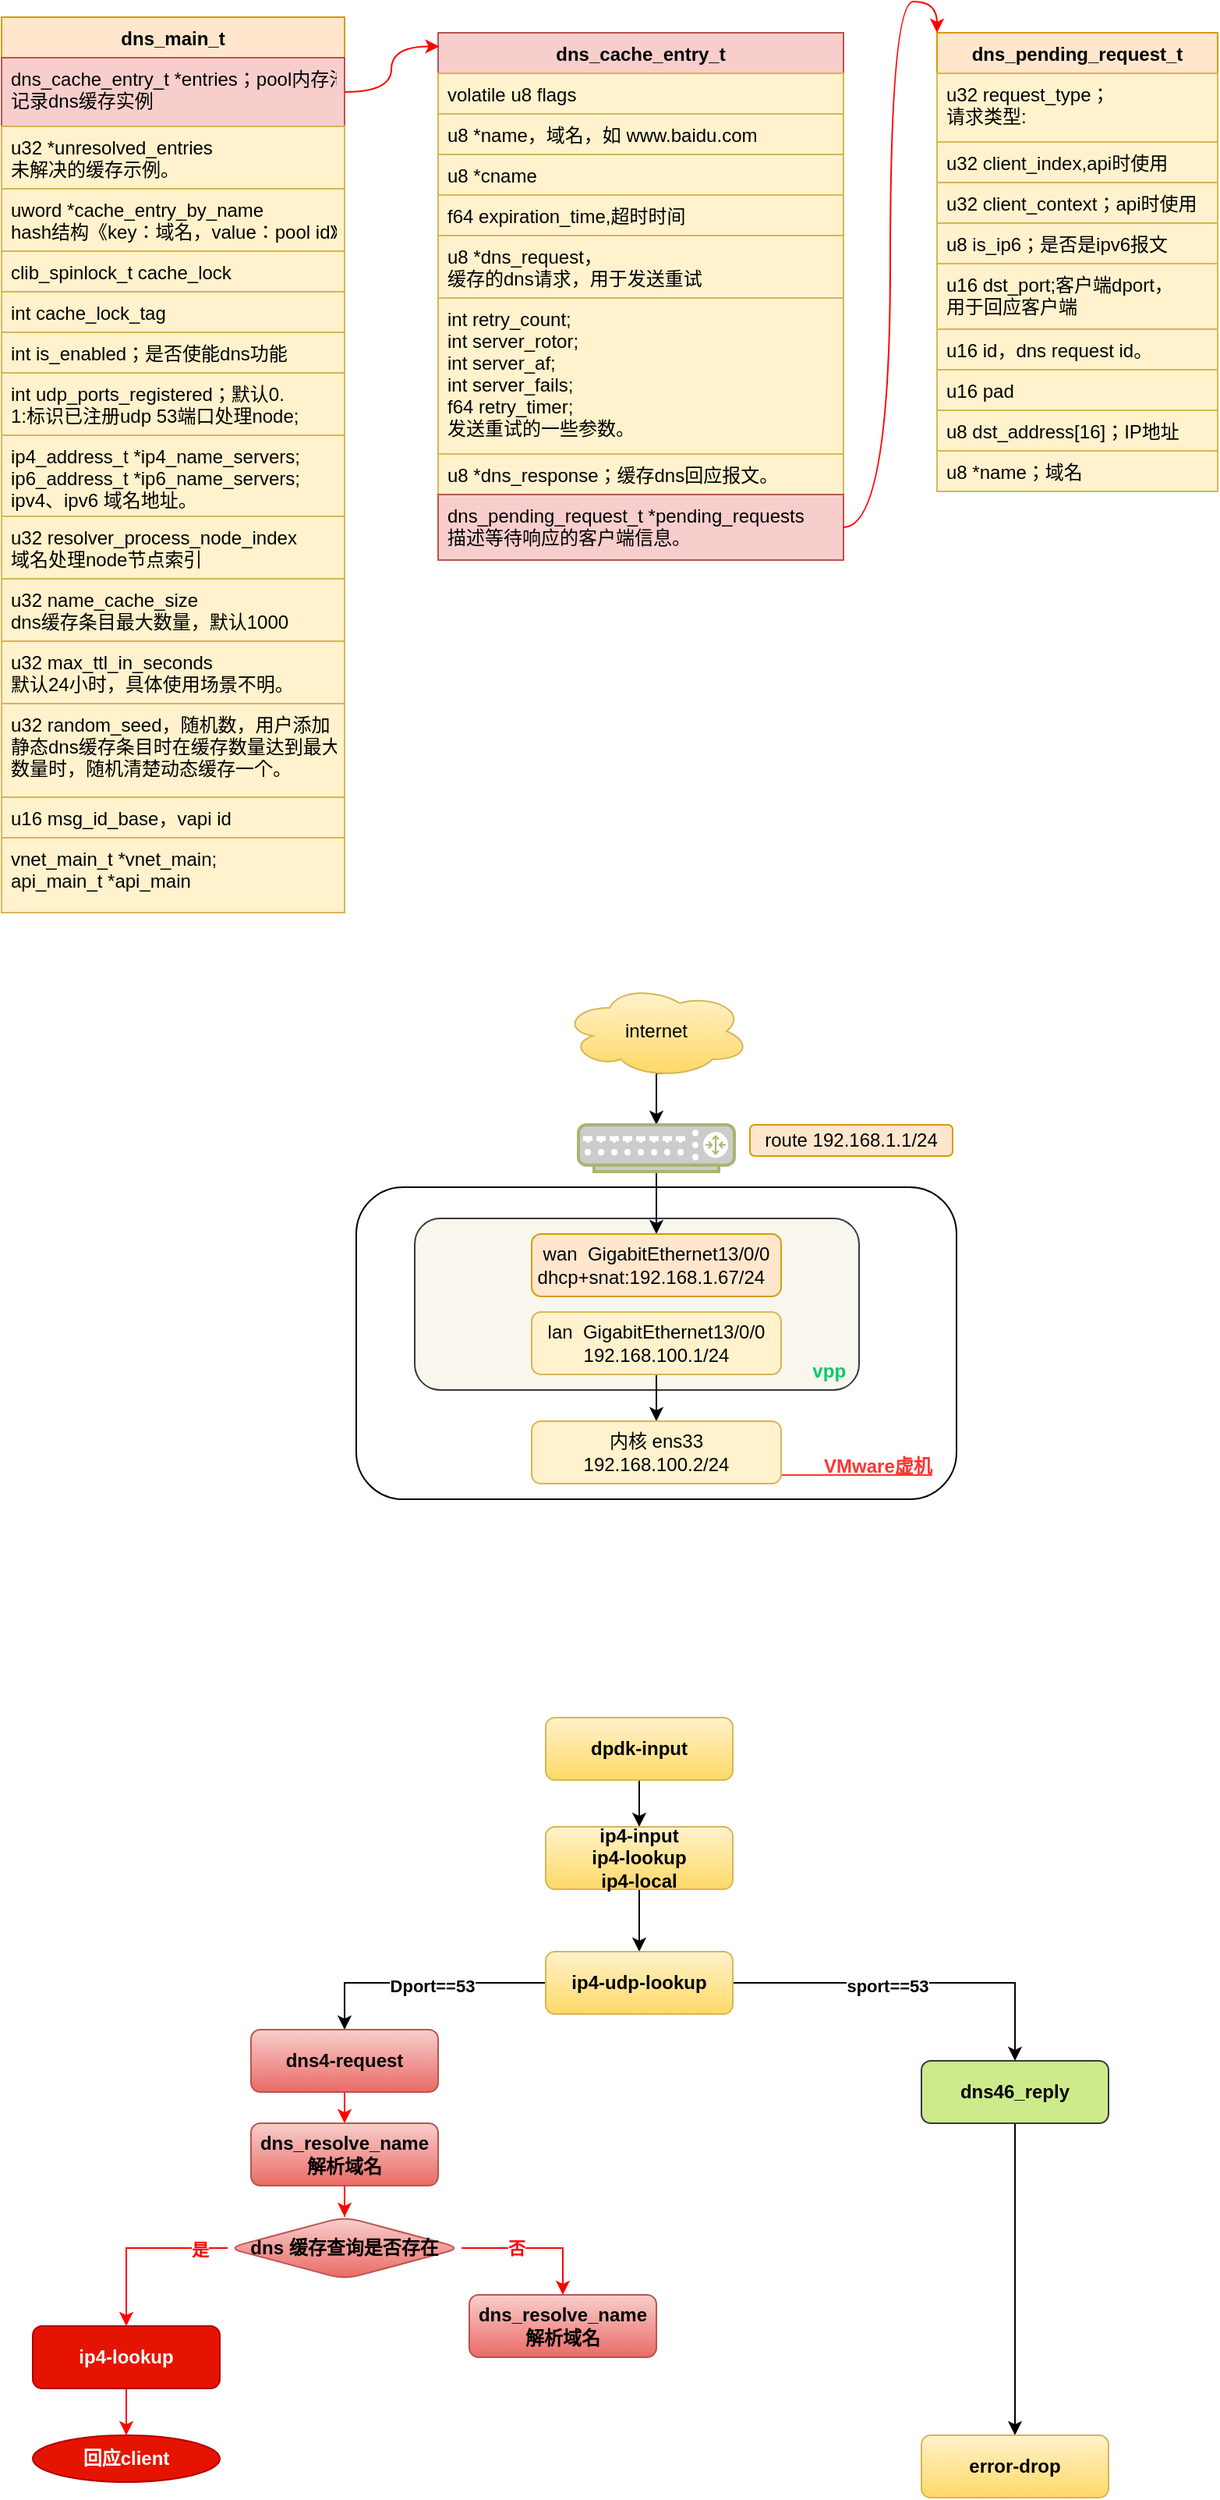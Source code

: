 <mxfile version="14.9.3" type="github">
  <diagram id="LrOjiwraoGgn8fYIWFso" name="Page-1">
    <mxGraphModel dx="782" dy="436" grid="1" gridSize="10" guides="1" tooltips="1" connect="1" arrows="1" fold="1" page="1" pageScale="1" pageWidth="827" pageHeight="1169" math="0" shadow="0">
      <root>
        <mxCell id="0" />
        <mxCell id="1" parent="0" />
        <mxCell id="JksAib5gZETohY2zEiZS-1" value="&lt;br&gt;&lt;br&gt;&lt;br&gt;&lt;br&gt;&lt;br&gt;&lt;br&gt;&lt;br&gt;&lt;br&gt;&lt;br&gt;&lt;br&gt;&lt;br&gt;&amp;nbsp; &amp;nbsp; &amp;nbsp; &amp;nbsp; &amp;nbsp; &amp;nbsp; &amp;nbsp; &amp;nbsp; &amp;nbsp; &amp;nbsp; &amp;nbsp; &amp;nbsp; &amp;nbsp; &amp;nbsp; &amp;nbsp; &amp;nbsp; &amp;nbsp; &amp;nbsp; &amp;nbsp; &amp;nbsp; &amp;nbsp; &amp;nbsp; &amp;nbsp; &amp;nbsp; &amp;nbsp; &amp;nbsp; &amp;nbsp;&lt;font color=&quot;#ff3333&quot;&gt;&lt;b&gt;&lt;u&gt;&amp;nbsp; &amp;nbsp; &amp;nbsp; &amp;nbsp; &amp;nbsp; &amp;nbsp; &amp;nbsp; &amp;nbsp; &amp;nbsp; &amp;nbsp; &amp;nbsp; &amp;nbsp; &amp;nbsp; &amp;nbsp; &amp;nbsp; &amp;nbsp; VMware虚机&lt;/u&gt;&lt;/b&gt;&lt;/font&gt;" style="rounded=1;whiteSpace=wrap;html=1;" vertex="1" parent="1">
          <mxGeometry x="237.5" y="870" width="385" height="200" as="geometry" />
        </mxCell>
        <mxCell id="JksAib5gZETohY2zEiZS-4" value="&lt;b&gt;&lt;font color=&quot;#00cc66&quot;&gt;&amp;nbsp;&lt;br&gt;&lt;br&gt;&lt;br&gt;&lt;br&gt;&lt;br&gt;&lt;br&gt;&amp;nbsp; &amp;nbsp; &amp;nbsp; &amp;nbsp; &amp;nbsp; &amp;nbsp; &amp;nbsp; &amp;nbsp; &amp;nbsp; &amp;nbsp; &amp;nbsp; &amp;nbsp; &amp;nbsp; &amp;nbsp; &amp;nbsp; &amp;nbsp; &amp;nbsp; &amp;nbsp; &amp;nbsp; &amp;nbsp; &amp;nbsp; &amp;nbsp; &amp;nbsp; &amp;nbsp; &amp;nbsp; &amp;nbsp; &amp;nbsp; &amp;nbsp; &amp;nbsp; &amp;nbsp; &amp;nbsp; &amp;nbsp; &amp;nbsp; &amp;nbsp; &amp;nbsp; &amp;nbsp; &amp;nbsp; vpp&lt;/font&gt;&lt;/b&gt;" style="rounded=1;whiteSpace=wrap;html=1;fillColor=#f9f7ed;strokeColor=#36393d;" vertex="1" parent="1">
          <mxGeometry x="275" y="890" width="285" height="110" as="geometry" />
        </mxCell>
        <mxCell id="ZkCBohArZmW88u9ZcdBu-1" value="dns_main_t" style="swimlane;fontStyle=1;align=center;verticalAlign=top;childLayout=stackLayout;horizontal=1;startSize=26;horizontalStack=0;resizeParent=1;resizeParentMax=0;resizeLast=0;collapsible=1;marginBottom=0;fillColor=#ffe6cc;strokeColor=#d79b00;" parent="1" vertex="1">
          <mxGeometry x="10" y="120" width="220" height="574" as="geometry" />
        </mxCell>
        <mxCell id="ZkCBohArZmW88u9ZcdBu-2" value="dns_cache_entry_t *entries；pool内存池&#xa;记录dns缓存实例&#xa;" style="text;fillColor=#f8cecc;align=left;verticalAlign=top;spacingLeft=4;spacingRight=4;overflow=hidden;rotatable=0;points=[[0,0.5],[1,0.5]];portConstraint=eastwest;strokeColor=#b85450;" parent="ZkCBohArZmW88u9ZcdBu-1" vertex="1">
          <mxGeometry y="26" width="220" height="44" as="geometry" />
        </mxCell>
        <mxCell id="ZkCBohArZmW88u9ZcdBu-4" value="u32 *unresolved_entries&#xa;未解决的缓存示例。" style="text;fillColor=#fff2cc;align=left;verticalAlign=top;spacingLeft=4;spacingRight=4;overflow=hidden;rotatable=0;points=[[0,0.5],[1,0.5]];portConstraint=eastwest;strokeColor=#d6b656;" parent="ZkCBohArZmW88u9ZcdBu-1" vertex="1">
          <mxGeometry y="70" width="220" height="40" as="geometry" />
        </mxCell>
        <mxCell id="ZkCBohArZmW88u9ZcdBu-5" value="uword *cache_entry_by_name&#xa;hash结构《key：域名，value：pool id》" style="text;fillColor=#fff2cc;align=left;verticalAlign=top;spacingLeft=4;spacingRight=4;overflow=hidden;rotatable=0;points=[[0,0.5],[1,0.5]];portConstraint=eastwest;strokeColor=#d6b656;" parent="ZkCBohArZmW88u9ZcdBu-1" vertex="1">
          <mxGeometry y="110" width="220" height="40" as="geometry" />
        </mxCell>
        <mxCell id="ZkCBohArZmW88u9ZcdBu-6" value="clib_spinlock_t cache_lock" style="text;fillColor=#fff2cc;align=left;verticalAlign=top;spacingLeft=4;spacingRight=4;overflow=hidden;rotatable=0;points=[[0,0.5],[1,0.5]];portConstraint=eastwest;strokeColor=#d6b656;" parent="ZkCBohArZmW88u9ZcdBu-1" vertex="1">
          <mxGeometry y="150" width="220" height="26" as="geometry" />
        </mxCell>
        <mxCell id="ZkCBohArZmW88u9ZcdBu-7" value="int cache_lock_tag" style="text;fillColor=#fff2cc;align=left;verticalAlign=top;spacingLeft=4;spacingRight=4;overflow=hidden;rotatable=0;points=[[0,0.5],[1,0.5]];portConstraint=eastwest;strokeColor=#d6b656;" parent="ZkCBohArZmW88u9ZcdBu-1" vertex="1">
          <mxGeometry y="176" width="220" height="26" as="geometry" />
        </mxCell>
        <mxCell id="ZkCBohArZmW88u9ZcdBu-8" value="int is_enabled；是否使能dns功能" style="text;fillColor=#fff2cc;align=left;verticalAlign=top;spacingLeft=4;spacingRight=4;overflow=hidden;rotatable=0;points=[[0,0.5],[1,0.5]];portConstraint=eastwest;strokeColor=#d6b656;" parent="ZkCBohArZmW88u9ZcdBu-1" vertex="1">
          <mxGeometry y="202" width="220" height="26" as="geometry" />
        </mxCell>
        <mxCell id="ZkCBohArZmW88u9ZcdBu-9" value="int udp_ports_registered；默认0.&#xa;1:标识已注册udp 53端口处理node;" style="text;fillColor=#fff2cc;align=left;verticalAlign=top;spacingLeft=4;spacingRight=4;overflow=hidden;rotatable=0;points=[[0,0.5],[1,0.5]];portConstraint=eastwest;strokeColor=#d6b656;" parent="ZkCBohArZmW88u9ZcdBu-1" vertex="1">
          <mxGeometry y="228" width="220" height="40" as="geometry" />
        </mxCell>
        <mxCell id="ZkCBohArZmW88u9ZcdBu-10" value="ip4_address_t *ip4_name_servers;&#xa;ip6_address_t *ip6_name_servers;&#xa;ipv4、ipv6 域名地址。" style="text;fillColor=#fff2cc;align=left;verticalAlign=top;spacingLeft=4;spacingRight=4;overflow=hidden;rotatable=0;points=[[0,0.5],[1,0.5]];portConstraint=eastwest;strokeColor=#d6b656;" parent="ZkCBohArZmW88u9ZcdBu-1" vertex="1">
          <mxGeometry y="268" width="220" height="52" as="geometry" />
        </mxCell>
        <mxCell id="ZkCBohArZmW88u9ZcdBu-11" value="u32 resolver_process_node_index&#xa;域名处理node节点索引" style="text;fillColor=#fff2cc;align=left;verticalAlign=top;spacingLeft=4;spacingRight=4;overflow=hidden;rotatable=0;points=[[0,0.5],[1,0.5]];portConstraint=eastwest;strokeColor=#d6b656;" parent="ZkCBohArZmW88u9ZcdBu-1" vertex="1">
          <mxGeometry y="320" width="220" height="40" as="geometry" />
        </mxCell>
        <mxCell id="ZkCBohArZmW88u9ZcdBu-12" value="u32 name_cache_size&#xa;dns缓存条目最大数量，默认1000" style="text;fillColor=#fff2cc;align=left;verticalAlign=top;spacingLeft=4;spacingRight=4;overflow=hidden;rotatable=0;points=[[0,0.5],[1,0.5]];portConstraint=eastwest;strokeColor=#d6b656;" parent="ZkCBohArZmW88u9ZcdBu-1" vertex="1">
          <mxGeometry y="360" width="220" height="40" as="geometry" />
        </mxCell>
        <mxCell id="ZkCBohArZmW88u9ZcdBu-13" value="u32 max_ttl_in_seconds&#xa;默认24小时，具体使用场景不明。" style="text;strokeColor=#d6b656;fillColor=#fff2cc;align=left;verticalAlign=top;spacingLeft=4;spacingRight=4;overflow=hidden;rotatable=0;points=[[0,0.5],[1,0.5]];portConstraint=eastwest;" parent="ZkCBohArZmW88u9ZcdBu-1" vertex="1">
          <mxGeometry y="400" width="220" height="40" as="geometry" />
        </mxCell>
        <mxCell id="ZkCBohArZmW88u9ZcdBu-14" value="u32 random_seed，随机数，用户添加&#xa;静态dns缓存条目时在缓存数量达到最大&#xa;数量时，随机清楚动态缓存一个。" style="text;strokeColor=#d6b656;fillColor=#fff2cc;align=left;verticalAlign=top;spacingLeft=4;spacingRight=4;overflow=hidden;rotatable=0;points=[[0,0.5],[1,0.5]];portConstraint=eastwest;" parent="ZkCBohArZmW88u9ZcdBu-1" vertex="1">
          <mxGeometry y="440" width="220" height="60" as="geometry" />
        </mxCell>
        <mxCell id="ZkCBohArZmW88u9ZcdBu-15" value="u16 msg_id_base，vapi id" style="text;strokeColor=#d6b656;fillColor=#fff2cc;align=left;verticalAlign=top;spacingLeft=4;spacingRight=4;overflow=hidden;rotatable=0;points=[[0,0.5],[1,0.5]];portConstraint=eastwest;" parent="ZkCBohArZmW88u9ZcdBu-1" vertex="1">
          <mxGeometry y="500" width="220" height="26" as="geometry" />
        </mxCell>
        <mxCell id="ZkCBohArZmW88u9ZcdBu-16" value="vnet_main_t *vnet_main;&#xa;api_main_t *api_main" style="text;strokeColor=#d6b656;fillColor=#fff2cc;align=left;verticalAlign=top;spacingLeft=4;spacingRight=4;overflow=hidden;rotatable=0;points=[[0,0.5],[1,0.5]];portConstraint=eastwest;" parent="ZkCBohArZmW88u9ZcdBu-1" vertex="1">
          <mxGeometry y="526" width="220" height="48" as="geometry" />
        </mxCell>
        <mxCell id="ZkCBohArZmW88u9ZcdBu-18" value="dns_cache_entry_t" style="swimlane;fontStyle=1;align=center;verticalAlign=top;childLayout=stackLayout;horizontal=1;startSize=26;horizontalStack=0;resizeParent=1;resizeParentMax=0;resizeLast=0;collapsible=1;marginBottom=0;strokeColor=#b85450;fillColor=#f8cecc;" parent="1" vertex="1">
          <mxGeometry x="290" y="130" width="260" height="338" as="geometry" />
        </mxCell>
        <mxCell id="ZkCBohArZmW88u9ZcdBu-19" value="volatile u8 flags" style="text;fillColor=#fff2cc;align=left;verticalAlign=top;spacingLeft=4;spacingRight=4;overflow=hidden;rotatable=0;points=[[0,0.5],[1,0.5]];portConstraint=eastwest;strokeColor=#d6b656;" parent="ZkCBohArZmW88u9ZcdBu-18" vertex="1">
          <mxGeometry y="26" width="260" height="26" as="geometry" />
        </mxCell>
        <mxCell id="ZkCBohArZmW88u9ZcdBu-21" value="u8 *name，域名，如 www.baidu.com" style="text;fillColor=#fff2cc;align=left;verticalAlign=top;spacingLeft=4;spacingRight=4;overflow=hidden;rotatable=0;points=[[0,0.5],[1,0.5]];portConstraint=eastwest;strokeColor=#d6b656;" parent="ZkCBohArZmW88u9ZcdBu-18" vertex="1">
          <mxGeometry y="52" width="260" height="26" as="geometry" />
        </mxCell>
        <mxCell id="ZkCBohArZmW88u9ZcdBu-22" value="u8 *cname" style="text;fillColor=#fff2cc;align=left;verticalAlign=top;spacingLeft=4;spacingRight=4;overflow=hidden;rotatable=0;points=[[0,0.5],[1,0.5]];portConstraint=eastwest;strokeColor=#d6b656;" parent="ZkCBohArZmW88u9ZcdBu-18" vertex="1">
          <mxGeometry y="78" width="260" height="26" as="geometry" />
        </mxCell>
        <mxCell id="ZkCBohArZmW88u9ZcdBu-23" value="f64 expiration_time,超时时间" style="text;fillColor=#fff2cc;align=left;verticalAlign=top;spacingLeft=4;spacingRight=4;overflow=hidden;rotatable=0;points=[[0,0.5],[1,0.5]];portConstraint=eastwest;strokeColor=#d6b656;" parent="ZkCBohArZmW88u9ZcdBu-18" vertex="1">
          <mxGeometry y="104" width="260" height="26" as="geometry" />
        </mxCell>
        <mxCell id="ZkCBohArZmW88u9ZcdBu-24" value="u8 *dns_request，&#xa;缓存的dns请求，用于发送重试" style="text;fillColor=#fff2cc;align=left;verticalAlign=top;spacingLeft=4;spacingRight=4;overflow=hidden;rotatable=0;points=[[0,0.5],[1,0.5]];portConstraint=eastwest;strokeColor=#d6b656;" parent="ZkCBohArZmW88u9ZcdBu-18" vertex="1">
          <mxGeometry y="130" width="260" height="40" as="geometry" />
        </mxCell>
        <mxCell id="ZkCBohArZmW88u9ZcdBu-25" value="int retry_count;&#xa;int server_rotor;&#xa;int server_af;&#xa;int server_fails;&#xa;f64 retry_timer;&#xa;发送重试的一些参数。" style="text;fillColor=#fff2cc;align=left;verticalAlign=top;spacingLeft=4;spacingRight=4;overflow=hidden;rotatable=0;points=[[0,0.5],[1,0.5]];portConstraint=eastwest;strokeColor=#d6b656;" parent="ZkCBohArZmW88u9ZcdBu-18" vertex="1">
          <mxGeometry y="170" width="260" height="100" as="geometry" />
        </mxCell>
        <mxCell id="ZkCBohArZmW88u9ZcdBu-26" value="u8 *dns_response；缓存dns回应报文。" style="text;fillColor=#fff2cc;align=left;verticalAlign=top;spacingLeft=4;spacingRight=4;overflow=hidden;rotatable=0;points=[[0,0.5],[1,0.5]];portConstraint=eastwest;strokeColor=#d6b656;" parent="ZkCBohArZmW88u9ZcdBu-18" vertex="1">
          <mxGeometry y="270" width="260" height="26" as="geometry" />
        </mxCell>
        <mxCell id="ZkCBohArZmW88u9ZcdBu-27" value="dns_pending_request_t *pending_requests&#xa;描述等待响应的客户端信息。" style="text;fillColor=#f8cecc;align=left;verticalAlign=top;spacingLeft=4;spacingRight=4;overflow=hidden;rotatable=0;points=[[0,0.5],[1,0.5]];portConstraint=eastwest;strokeColor=#b85450;" parent="ZkCBohArZmW88u9ZcdBu-18" vertex="1">
          <mxGeometry y="296" width="260" height="42" as="geometry" />
        </mxCell>
        <mxCell id="ZkCBohArZmW88u9ZcdBu-29" value="dns_pending_request_t" style="swimlane;fontStyle=1;align=center;verticalAlign=top;childLayout=stackLayout;horizontal=1;startSize=26;horizontalStack=0;resizeParent=1;resizeParentMax=0;resizeLast=0;collapsible=1;marginBottom=0;strokeColor=#d79b00;fillColor=#ffe6cc;" parent="1" vertex="1">
          <mxGeometry x="610" y="130" width="180" height="294" as="geometry" />
        </mxCell>
        <mxCell id="ZkCBohArZmW88u9ZcdBu-30" value="u32 request_type；&#xa;请求类型:" style="text;fillColor=#fff2cc;align=left;verticalAlign=top;spacingLeft=4;spacingRight=4;overflow=hidden;rotatable=0;points=[[0,0.5],[1,0.5]];portConstraint=eastwest;strokeColor=#d6b656;" parent="ZkCBohArZmW88u9ZcdBu-29" vertex="1">
          <mxGeometry y="26" width="180" height="44" as="geometry" />
        </mxCell>
        <mxCell id="ZkCBohArZmW88u9ZcdBu-32" value="u32 client_index,api时使用" style="text;fillColor=#fff2cc;align=left;verticalAlign=top;spacingLeft=4;spacingRight=4;overflow=hidden;rotatable=0;points=[[0,0.5],[1,0.5]];portConstraint=eastwest;strokeColor=#d6b656;" parent="ZkCBohArZmW88u9ZcdBu-29" vertex="1">
          <mxGeometry y="70" width="180" height="26" as="geometry" />
        </mxCell>
        <mxCell id="ZkCBohArZmW88u9ZcdBu-33" value="u32 client_context；api时使用" style="text;fillColor=#fff2cc;align=left;verticalAlign=top;spacingLeft=4;spacingRight=4;overflow=hidden;rotatable=0;points=[[0,0.5],[1,0.5]];portConstraint=eastwest;strokeColor=#d6b656;" parent="ZkCBohArZmW88u9ZcdBu-29" vertex="1">
          <mxGeometry y="96" width="180" height="26" as="geometry" />
        </mxCell>
        <mxCell id="ZkCBohArZmW88u9ZcdBu-34" value="u8 is_ip6；是否是ipv6报文" style="text;fillColor=#fff2cc;align=left;verticalAlign=top;spacingLeft=4;spacingRight=4;overflow=hidden;rotatable=0;points=[[0,0.5],[1,0.5]];portConstraint=eastwest;strokeColor=#d6b656;" parent="ZkCBohArZmW88u9ZcdBu-29" vertex="1">
          <mxGeometry y="122" width="180" height="26" as="geometry" />
        </mxCell>
        <mxCell id="JksAib5gZETohY2zEiZS-45" value="u16 dst_port;客户端dport，&#xa;用于回应客户端" style="text;fillColor=#fff2cc;align=left;verticalAlign=top;spacingLeft=4;spacingRight=4;overflow=hidden;rotatable=0;points=[[0,0.5],[1,0.5]];portConstraint=eastwest;strokeColor=#d6b656;" vertex="1" parent="ZkCBohArZmW88u9ZcdBu-29">
          <mxGeometry y="148" width="180" height="42" as="geometry" />
        </mxCell>
        <mxCell id="ZkCBohArZmW88u9ZcdBu-35" value="u16 id，dns request id。" style="text;fillColor=#fff2cc;align=left;verticalAlign=top;spacingLeft=4;spacingRight=4;overflow=hidden;rotatable=0;points=[[0,0.5],[1,0.5]];portConstraint=eastwest;strokeColor=#d6b656;" parent="ZkCBohArZmW88u9ZcdBu-29" vertex="1">
          <mxGeometry y="190" width="180" height="26" as="geometry" />
        </mxCell>
        <mxCell id="ZkCBohArZmW88u9ZcdBu-36" value="u16 pad" style="text;fillColor=#fff2cc;align=left;verticalAlign=top;spacingLeft=4;spacingRight=4;overflow=hidden;rotatable=0;points=[[0,0.5],[1,0.5]];portConstraint=eastwest;strokeColor=#d6b656;" parent="ZkCBohArZmW88u9ZcdBu-29" vertex="1">
          <mxGeometry y="216" width="180" height="26" as="geometry" />
        </mxCell>
        <mxCell id="ZkCBohArZmW88u9ZcdBu-37" value="u8 dst_address[16]；IP地址" style="text;fillColor=#fff2cc;align=left;verticalAlign=top;spacingLeft=4;spacingRight=4;overflow=hidden;rotatable=0;points=[[0,0.5],[1,0.5]];portConstraint=eastwest;strokeColor=#d6b656;" parent="ZkCBohArZmW88u9ZcdBu-29" vertex="1">
          <mxGeometry y="242" width="180" height="26" as="geometry" />
        </mxCell>
        <mxCell id="ZkCBohArZmW88u9ZcdBu-38" value="u8 *name；域名" style="text;fillColor=#fff2cc;align=left;verticalAlign=top;spacingLeft=4;spacingRight=4;overflow=hidden;rotatable=0;points=[[0,0.5],[1,0.5]];portConstraint=eastwest;strokeColor=#d6b656;" parent="ZkCBohArZmW88u9ZcdBu-29" vertex="1">
          <mxGeometry y="268" width="180" height="26" as="geometry" />
        </mxCell>
        <mxCell id="JksAib5gZETohY2zEiZS-11" style="edgeStyle=orthogonalEdgeStyle;rounded=0;orthogonalLoop=1;jettySize=auto;html=1;exitX=0.55;exitY=0.95;exitDx=0;exitDy=0;exitPerimeter=0;entryX=0.5;entryY=0;entryDx=0;entryDy=0;entryPerimeter=0;" edge="1" parent="1" source="JksAib5gZETohY2zEiZS-2" target="JksAib5gZETohY2zEiZS-3">
          <mxGeometry relative="1" as="geometry" />
        </mxCell>
        <mxCell id="JksAib5gZETohY2zEiZS-2" value="internet" style="ellipse;shape=cloud;whiteSpace=wrap;html=1;gradientColor=#ffd966;fillColor=#fff2cc;strokeColor=#d6b656;" vertex="1" parent="1">
          <mxGeometry x="370" y="740" width="120" height="60" as="geometry" />
        </mxCell>
        <mxCell id="JksAib5gZETohY2zEiZS-7" style="edgeStyle=orthogonalEdgeStyle;rounded=0;orthogonalLoop=1;jettySize=auto;html=1;exitX=0.5;exitY=1;exitDx=0;exitDy=0;exitPerimeter=0;entryX=0.5;entryY=0;entryDx=0;entryDy=0;" edge="1" parent="1" source="JksAib5gZETohY2zEiZS-3" target="JksAib5gZETohY2zEiZS-5">
          <mxGeometry relative="1" as="geometry" />
        </mxCell>
        <mxCell id="JksAib5gZETohY2zEiZS-3" value="" style="fontColor=#0066CC;verticalAlign=top;verticalLabelPosition=bottom;labelPosition=center;align=center;html=1;outlineConnect=0;fillColor=#CCCCCC;gradientColor=none;gradientDirection=north;strokeWidth=2;shape=mxgraph.networks.router;strokeColor=#ACB36F;" vertex="1" parent="1">
          <mxGeometry x="380" y="830" width="100" height="30" as="geometry" />
        </mxCell>
        <mxCell id="JksAib5gZETohY2zEiZS-5" value="wan&amp;nbsp; GigabitEthernet13/0/0&lt;br&gt;dhcp+snat:192.168.1.67/24&amp;nbsp;&amp;nbsp;" style="rounded=1;whiteSpace=wrap;html=1;fillColor=#ffe6cc;strokeColor=#d79b00;" vertex="1" parent="1">
          <mxGeometry x="350" y="900" width="160" height="40" as="geometry" />
        </mxCell>
        <mxCell id="JksAib5gZETohY2zEiZS-10" value="" style="edgeStyle=orthogonalEdgeStyle;rounded=0;orthogonalLoop=1;jettySize=auto;html=1;" edge="1" parent="1" source="JksAib5gZETohY2zEiZS-8" target="JksAib5gZETohY2zEiZS-9">
          <mxGeometry relative="1" as="geometry" />
        </mxCell>
        <mxCell id="JksAib5gZETohY2zEiZS-8" value="lan&amp;nbsp; GigabitEthernet13/0/0&lt;br&gt;192.168.100.1/24" style="rounded=1;whiteSpace=wrap;html=1;fillColor=#fff2cc;strokeColor=#d6b656;" vertex="1" parent="1">
          <mxGeometry x="350" y="950" width="160" height="40" as="geometry" />
        </mxCell>
        <mxCell id="JksAib5gZETohY2zEiZS-9" value="内核 ens33&lt;br&gt;192.168.100.2/24" style="rounded=1;whiteSpace=wrap;html=1;fillColor=#fff2cc;strokeColor=#d6b656;" vertex="1" parent="1">
          <mxGeometry x="350" y="1020" width="160" height="40" as="geometry" />
        </mxCell>
        <mxCell id="JksAib5gZETohY2zEiZS-12" value="route 192.168.1.1/24" style="rounded=1;whiteSpace=wrap;html=1;fillColor=#ffe6cc;strokeColor=#d79b00;" vertex="1" parent="1">
          <mxGeometry x="490" y="830" width="130" height="20" as="geometry" />
        </mxCell>
        <mxCell id="JksAib5gZETohY2zEiZS-15" value="" style="edgeStyle=orthogonalEdgeStyle;rounded=0;orthogonalLoop=1;jettySize=auto;html=1;fontStyle=1" edge="1" parent="1" source="JksAib5gZETohY2zEiZS-13" target="JksAib5gZETohY2zEiZS-14">
          <mxGeometry relative="1" as="geometry" />
        </mxCell>
        <mxCell id="JksAib5gZETohY2zEiZS-13" value="dpdk-input" style="rounded=1;whiteSpace=wrap;html=1;strokeColor=#d6b656;gradientColor=#ffd966;fillColor=#fff2cc;fontStyle=1" vertex="1" parent="1">
          <mxGeometry x="359" y="1210" width="120" height="40" as="geometry" />
        </mxCell>
        <mxCell id="JksAib5gZETohY2zEiZS-17" value="" style="edgeStyle=orthogonalEdgeStyle;rounded=0;orthogonalLoop=1;jettySize=auto;html=1;fontStyle=1" edge="1" parent="1" source="JksAib5gZETohY2zEiZS-14" target="JksAib5gZETohY2zEiZS-16">
          <mxGeometry relative="1" as="geometry" />
        </mxCell>
        <mxCell id="JksAib5gZETohY2zEiZS-14" value="ip4-input&lt;br&gt;ip4-lookup&lt;br&gt;ip4-local" style="rounded=1;whiteSpace=wrap;html=1;strokeColor=#d6b656;gradientColor=#ffd966;fillColor=#fff2cc;fontStyle=1" vertex="1" parent="1">
          <mxGeometry x="359" y="1280" width="120" height="40" as="geometry" />
        </mxCell>
        <mxCell id="JksAib5gZETohY2zEiZS-19" value="" style="edgeStyle=orthogonalEdgeStyle;rounded=0;orthogonalLoop=1;jettySize=auto;html=1;fontStyle=1" edge="1" parent="1" source="JksAib5gZETohY2zEiZS-16" target="JksAib5gZETohY2zEiZS-18">
          <mxGeometry relative="1" as="geometry" />
        </mxCell>
        <mxCell id="JksAib5gZETohY2zEiZS-22" value="Dport==53" style="edgeLabel;html=1;align=center;verticalAlign=middle;resizable=0;points=[];fontStyle=1" vertex="1" connectable="0" parent="JksAib5gZETohY2zEiZS-19">
          <mxGeometry x="-0.249" y="2" relative="1" as="geometry">
            <mxPoint x="-14" as="offset" />
          </mxGeometry>
        </mxCell>
        <mxCell id="JksAib5gZETohY2zEiZS-21" value="" style="edgeStyle=orthogonalEdgeStyle;rounded=0;orthogonalLoop=1;jettySize=auto;html=1;fontStyle=1" edge="1" parent="1" source="JksAib5gZETohY2zEiZS-16" target="JksAib5gZETohY2zEiZS-20">
          <mxGeometry relative="1" as="geometry" />
        </mxCell>
        <mxCell id="JksAib5gZETohY2zEiZS-23" value="sport==53" style="edgeLabel;html=1;align=center;verticalAlign=middle;resizable=0;points=[];fontStyle=1" vertex="1" connectable="0" parent="JksAib5gZETohY2zEiZS-21">
          <mxGeometry x="-0.148" y="-2" relative="1" as="geometry">
            <mxPoint as="offset" />
          </mxGeometry>
        </mxCell>
        <mxCell id="JksAib5gZETohY2zEiZS-16" value="ip4-udp-lookup" style="rounded=1;whiteSpace=wrap;html=1;strokeColor=#d6b656;gradientColor=#ffd966;fillColor=#fff2cc;fontStyle=1" vertex="1" parent="1">
          <mxGeometry x="359" y="1360" width="120" height="40" as="geometry" />
        </mxCell>
        <mxCell id="JksAib5gZETohY2zEiZS-40" value="" style="edgeStyle=orthogonalEdgeStyle;rounded=0;orthogonalLoop=1;jettySize=auto;html=1;strokeColor=#FF0000;" edge="1" parent="1" source="JksAib5gZETohY2zEiZS-18" target="JksAib5gZETohY2zEiZS-39">
          <mxGeometry relative="1" as="geometry" />
        </mxCell>
        <mxCell id="JksAib5gZETohY2zEiZS-18" value="dns4-request" style="whiteSpace=wrap;html=1;rounded=1;strokeColor=#b85450;gradientColor=#ea6b66;fillColor=#f8cecc;fontStyle=1" vertex="1" parent="1">
          <mxGeometry x="170" y="1410" width="120" height="40" as="geometry" />
        </mxCell>
        <mxCell id="JksAib5gZETohY2zEiZS-27" value="" style="edgeStyle=orthogonalEdgeStyle;rounded=0;orthogonalLoop=1;jettySize=auto;html=1;entryX=0.5;entryY=0;entryDx=0;entryDy=0;fontStyle=1" edge="1" parent="1" source="JksAib5gZETohY2zEiZS-20" target="JksAib5gZETohY2zEiZS-24">
          <mxGeometry relative="1" as="geometry" />
        </mxCell>
        <mxCell id="JksAib5gZETohY2zEiZS-20" value="dns46_reply" style="rounded=1;whiteSpace=wrap;html=1;strokeColor=#36393d;fillColor=#cdeb8b;fontStyle=1" vertex="1" parent="1">
          <mxGeometry x="600" y="1430" width="120" height="40" as="geometry" />
        </mxCell>
        <mxCell id="JksAib5gZETohY2zEiZS-24" value="error-drop" style="whiteSpace=wrap;html=1;rounded=1;strokeColor=#d6b656;gradientColor=#ffd966;fillColor=#fff2cc;fontStyle=1" vertex="1" parent="1">
          <mxGeometry x="600" y="1670" width="120" height="40" as="geometry" />
        </mxCell>
        <mxCell id="JksAib5gZETohY2zEiZS-42" value="" style="edgeStyle=orthogonalEdgeStyle;rounded=0;orthogonalLoop=1;jettySize=auto;html=1;strokeColor=#FF0000;" edge="1" parent="1" source="JksAib5gZETohY2zEiZS-37" target="JksAib5gZETohY2zEiZS-41">
          <mxGeometry relative="1" as="geometry" />
        </mxCell>
        <mxCell id="JksAib5gZETohY2zEiZS-37" value="ip4-lookup" style="whiteSpace=wrap;html=1;rounded=1;strokeColor=#B20000;fillColor=#e51400;fontStyle=1;fontColor=#ffffff;" vertex="1" parent="1">
          <mxGeometry x="30" y="1600" width="120" height="40" as="geometry" />
        </mxCell>
        <mxCell id="JksAib5gZETohY2zEiZS-54" value="" style="edgeStyle=orthogonalEdgeStyle;rounded=0;orthogonalLoop=1;jettySize=auto;html=1;fontColor=#FF0000;strokeColor=#FF0000;" edge="1" parent="1" source="JksAib5gZETohY2zEiZS-39" target="JksAib5gZETohY2zEiZS-53">
          <mxGeometry relative="1" as="geometry" />
        </mxCell>
        <mxCell id="JksAib5gZETohY2zEiZS-39" value="dns_resolve_name&lt;br&gt;解析域名" style="whiteSpace=wrap;html=1;rounded=1;strokeColor=#b85450;gradientColor=#ea6b66;fillColor=#f8cecc;fontStyle=1" vertex="1" parent="1">
          <mxGeometry x="170" y="1470" width="120" height="40" as="geometry" />
        </mxCell>
        <mxCell id="JksAib5gZETohY2zEiZS-41" value="回应client" style="ellipse;whiteSpace=wrap;html=1;rounded=1;fontColor=#ffffff;fontStyle=1;strokeColor=#B20000;fillColor=#e51400;" vertex="1" parent="1">
          <mxGeometry x="30" y="1670" width="120" height="30" as="geometry" />
        </mxCell>
        <mxCell id="JksAib5gZETohY2zEiZS-46" style="edgeStyle=orthogonalEdgeStyle;rounded=0;orthogonalLoop=1;jettySize=auto;html=1;exitX=1;exitY=0.5;exitDx=0;exitDy=0;entryX=0.003;entryY=0.026;entryDx=0;entryDy=0;entryPerimeter=0;fontColor=#FF0000;strokeColor=#FF0000;curved=1;" edge="1" parent="1" source="ZkCBohArZmW88u9ZcdBu-2" target="ZkCBohArZmW88u9ZcdBu-18">
          <mxGeometry relative="1" as="geometry" />
        </mxCell>
        <mxCell id="JksAib5gZETohY2zEiZS-47" style="edgeStyle=orthogonalEdgeStyle;rounded=0;orthogonalLoop=1;jettySize=auto;html=1;exitX=1;exitY=0.5;exitDx=0;exitDy=0;entryX=0;entryY=0;entryDx=0;entryDy=0;fontColor=#FF0000;strokeColor=#FF0000;curved=1;" edge="1" parent="1" source="ZkCBohArZmW88u9ZcdBu-27" target="ZkCBohArZmW88u9ZcdBu-29">
          <mxGeometry relative="1" as="geometry" />
        </mxCell>
        <mxCell id="JksAib5gZETohY2zEiZS-50" value="dns_resolve_name&lt;br&gt;解析域名" style="whiteSpace=wrap;html=1;rounded=1;strokeColor=#b85450;gradientColor=#ea6b66;fillColor=#f8cecc;fontStyle=1" vertex="1" parent="1">
          <mxGeometry x="310" y="1580" width="120" height="40" as="geometry" />
        </mxCell>
        <mxCell id="JksAib5gZETohY2zEiZS-56" value="" style="edgeStyle=orthogonalEdgeStyle;rounded=0;orthogonalLoop=1;jettySize=auto;html=1;fontColor=#FF0000;strokeColor=#FF0000;entryX=0.5;entryY=0;entryDx=0;entryDy=0;" edge="1" parent="1" source="JksAib5gZETohY2zEiZS-53" target="JksAib5gZETohY2zEiZS-37">
          <mxGeometry relative="1" as="geometry">
            <mxPoint x="75" y="1550" as="targetPoint" />
          </mxGeometry>
        </mxCell>
        <mxCell id="JksAib5gZETohY2zEiZS-59" value="是" style="edgeLabel;html=1;align=center;verticalAlign=middle;resizable=0;points=[];fontColor=#FF0000;fontStyle=1" vertex="1" connectable="0" parent="JksAib5gZETohY2zEiZS-56">
          <mxGeometry x="-0.681" y="1" relative="1" as="geometry">
            <mxPoint as="offset" />
          </mxGeometry>
        </mxCell>
        <mxCell id="JksAib5gZETohY2zEiZS-58" value="" style="edgeStyle=orthogonalEdgeStyle;rounded=0;orthogonalLoop=1;jettySize=auto;html=1;fontColor=#FF0000;strokeColor=#FF0000;entryX=0.5;entryY=0;entryDx=0;entryDy=0;" edge="1" parent="1" source="JksAib5gZETohY2zEiZS-53" target="JksAib5gZETohY2zEiZS-50">
          <mxGeometry relative="1" as="geometry">
            <mxPoint x="385" y="1550" as="targetPoint" />
          </mxGeometry>
        </mxCell>
        <mxCell id="JksAib5gZETohY2zEiZS-60" value="否" style="edgeLabel;html=1;align=center;verticalAlign=middle;resizable=0;points=[];fontColor=#FF0000;fontStyle=1" vertex="1" connectable="0" parent="JksAib5gZETohY2zEiZS-58">
          <mxGeometry x="-0.123" y="-2" relative="1" as="geometry">
            <mxPoint x="-7" y="-2" as="offset" />
          </mxGeometry>
        </mxCell>
        <mxCell id="JksAib5gZETohY2zEiZS-53" value="dns 缓存查询是否存在" style="rhombus;whiteSpace=wrap;html=1;rounded=1;fontStyle=1;strokeColor=#b85450;fillColor=#f8cecc;gradientColor=#ea6b66;" vertex="1" parent="1">
          <mxGeometry x="155" y="1530" width="150" height="40" as="geometry" />
        </mxCell>
      </root>
    </mxGraphModel>
  </diagram>
</mxfile>
